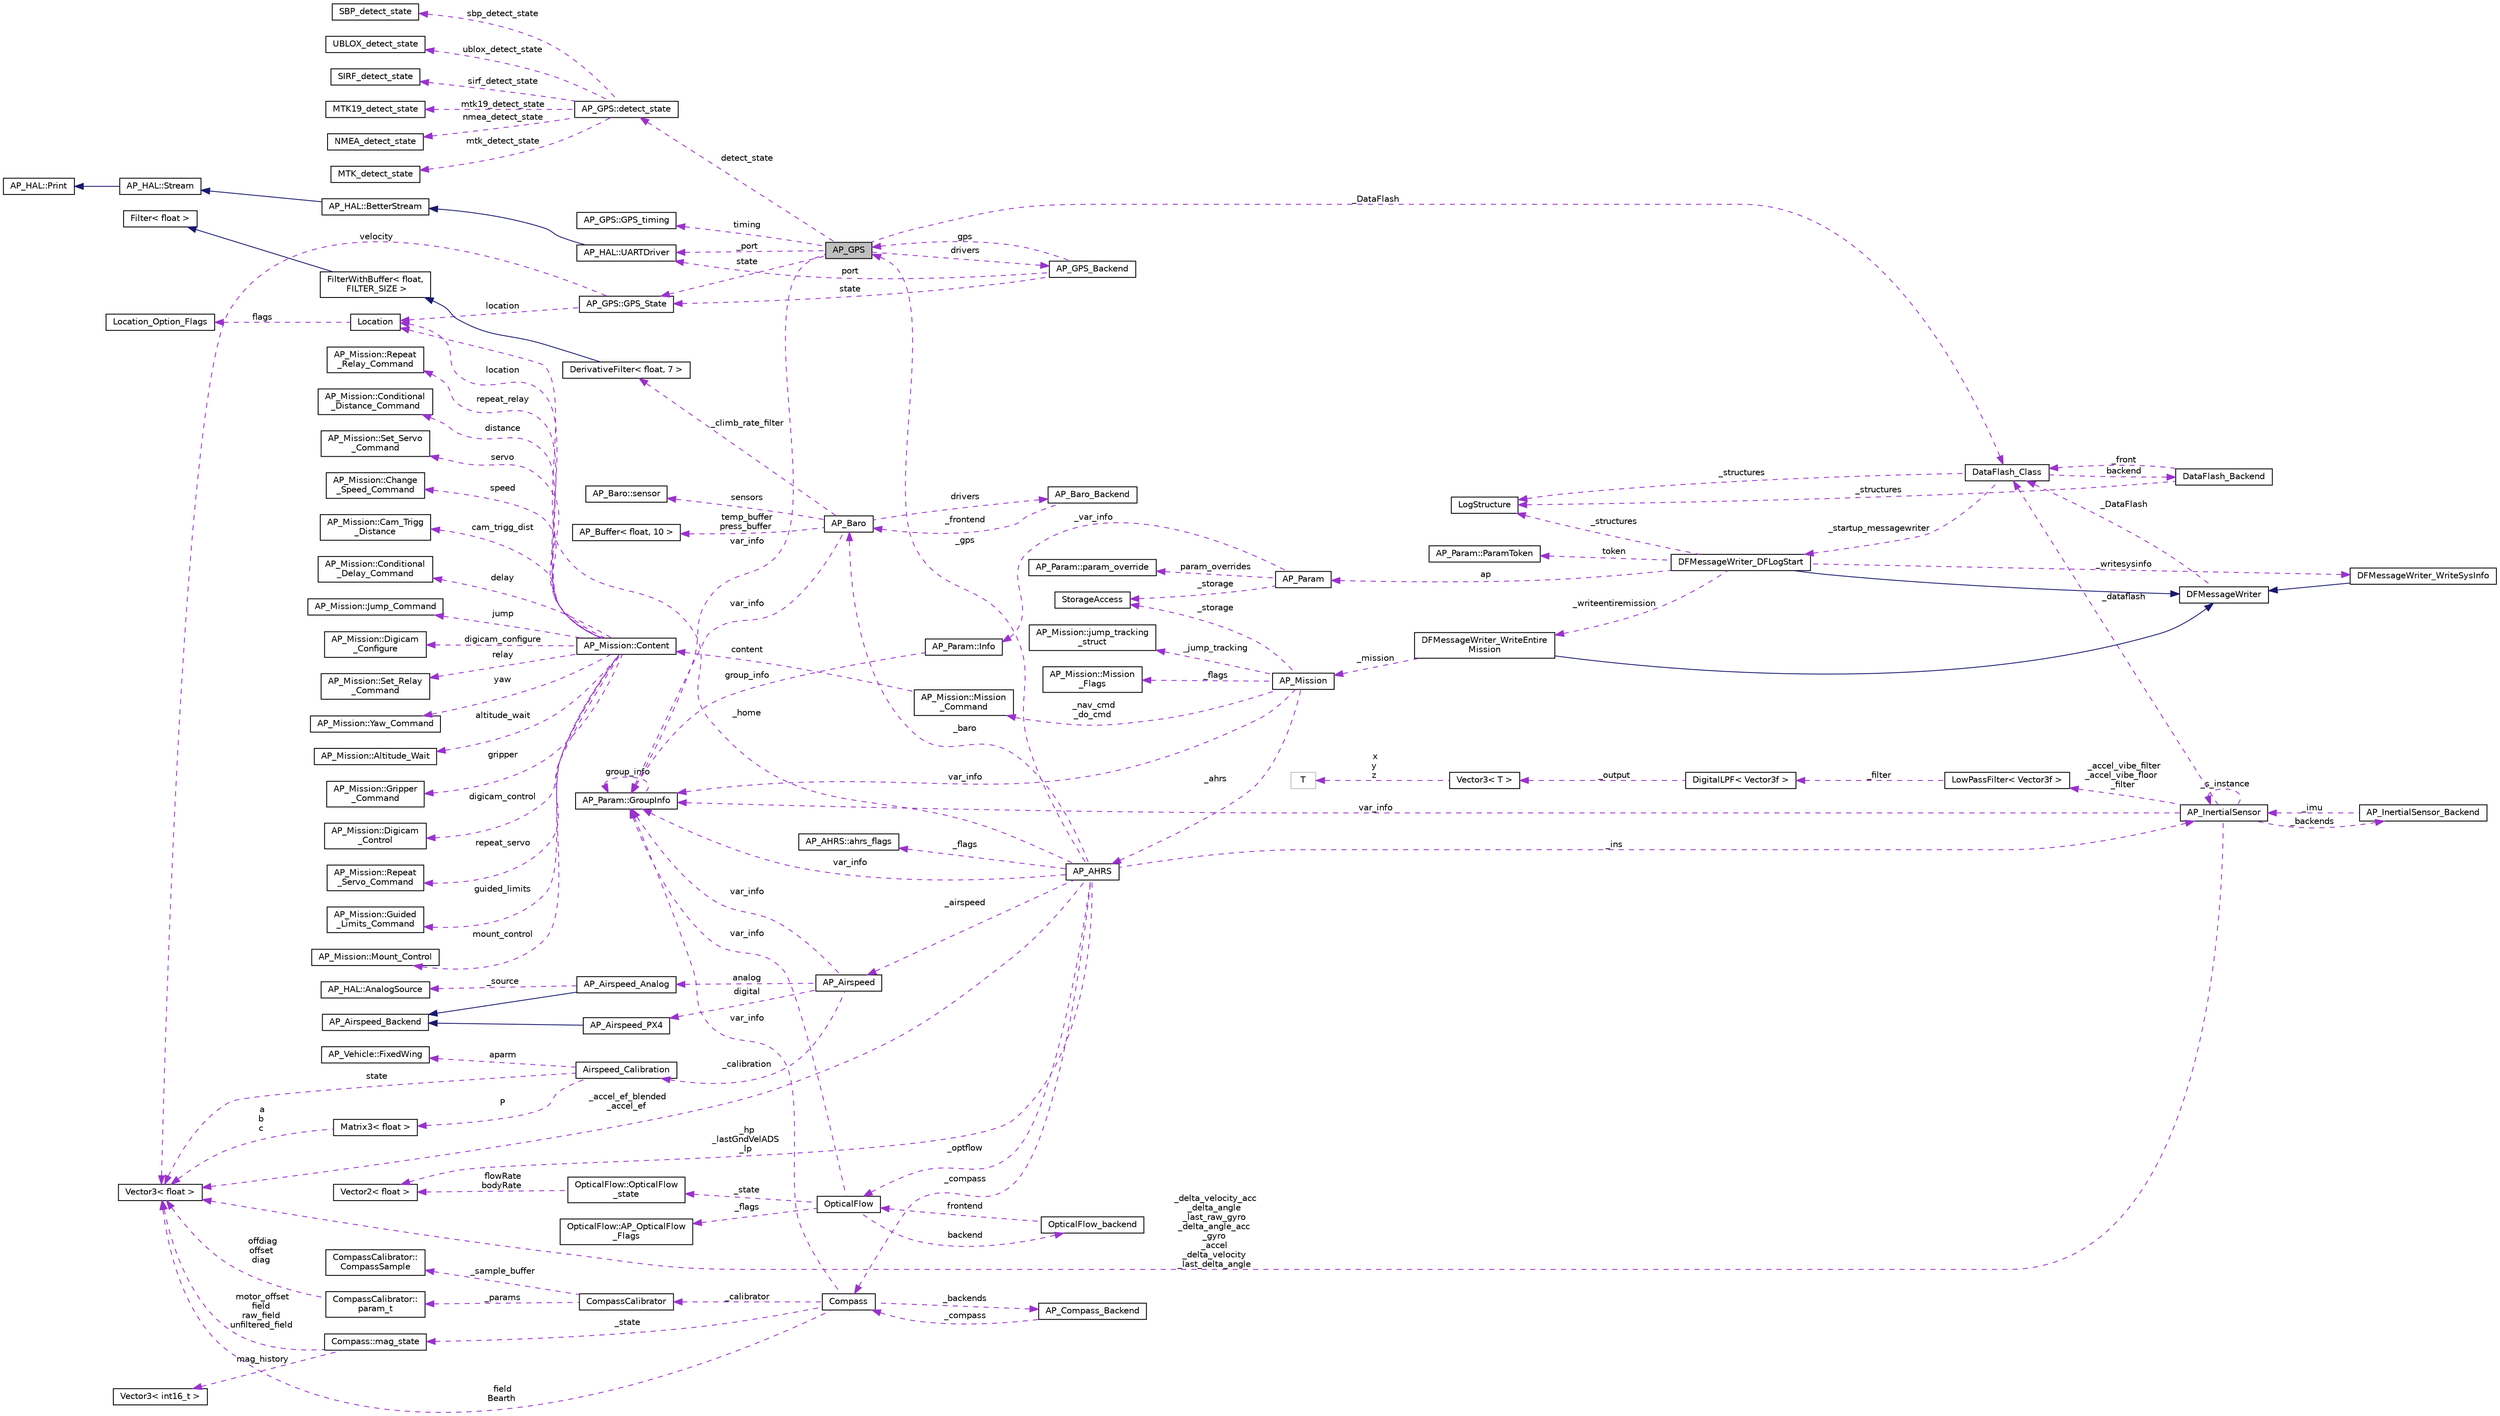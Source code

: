 digraph "AP_GPS"
{
 // INTERACTIVE_SVG=YES
  edge [fontname="Helvetica",fontsize="10",labelfontname="Helvetica",labelfontsize="10"];
  node [fontname="Helvetica",fontsize="10",shape=record];
  rankdir="LR";
  Node1 [label="AP_GPS",height=0.2,width=0.4,color="black", fillcolor="grey75", style="filled", fontcolor="black"];
  Node2 -> Node1 [dir="back",color="darkorchid3",fontsize="10",style="dashed",label=" detect_state" ,fontname="Helvetica"];
  Node2 [label="AP_GPS::detect_state",height=0.2,width=0.4,color="black", fillcolor="white", style="filled",URL="$structAP__GPS_1_1detect__state.html"];
  Node3 -> Node2 [dir="back",color="darkorchid3",fontsize="10",style="dashed",label=" sbp_detect_state" ,fontname="Helvetica"];
  Node3 [label="SBP_detect_state",height=0.2,width=0.4,color="black", fillcolor="white", style="filled",URL="$structSBP__detect__state.html"];
  Node4 -> Node2 [dir="back",color="darkorchid3",fontsize="10",style="dashed",label=" ublox_detect_state" ,fontname="Helvetica"];
  Node4 [label="UBLOX_detect_state",height=0.2,width=0.4,color="black", fillcolor="white", style="filled",URL="$structUBLOX__detect__state.html"];
  Node5 -> Node2 [dir="back",color="darkorchid3",fontsize="10",style="dashed",label=" sirf_detect_state" ,fontname="Helvetica"];
  Node5 [label="SIRF_detect_state",height=0.2,width=0.4,color="black", fillcolor="white", style="filled",URL="$structSIRF__detect__state.html"];
  Node6 -> Node2 [dir="back",color="darkorchid3",fontsize="10",style="dashed",label=" mtk19_detect_state" ,fontname="Helvetica"];
  Node6 [label="MTK19_detect_state",height=0.2,width=0.4,color="black", fillcolor="white", style="filled",URL="$structMTK19__detect__state.html"];
  Node7 -> Node2 [dir="back",color="darkorchid3",fontsize="10",style="dashed",label=" nmea_detect_state" ,fontname="Helvetica"];
  Node7 [label="NMEA_detect_state",height=0.2,width=0.4,color="black", fillcolor="white", style="filled",URL="$structNMEA__detect__state.html"];
  Node8 -> Node2 [dir="back",color="darkorchid3",fontsize="10",style="dashed",label=" mtk_detect_state" ,fontname="Helvetica"];
  Node8 [label="MTK_detect_state",height=0.2,width=0.4,color="black", fillcolor="white", style="filled",URL="$structMTK__detect__state.html"];
  Node9 -> Node1 [dir="back",color="darkorchid3",fontsize="10",style="dashed",label=" timing" ,fontname="Helvetica"];
  Node9 [label="AP_GPS::GPS_timing",height=0.2,width=0.4,color="black", fillcolor="white", style="filled",URL="$structAP__GPS_1_1GPS__timing.html"];
  Node10 -> Node1 [dir="back",color="darkorchid3",fontsize="10",style="dashed",label=" drivers" ,fontname="Helvetica"];
  Node10 [label="AP_GPS_Backend",height=0.2,width=0.4,color="black", fillcolor="white", style="filled",URL="$classAP__GPS__Backend.html"];
  Node11 -> Node10 [dir="back",color="darkorchid3",fontsize="10",style="dashed",label=" port" ,fontname="Helvetica"];
  Node11 [label="AP_HAL::UARTDriver",height=0.2,width=0.4,color="black", fillcolor="white", style="filled",URL="$classAP__HAL_1_1UARTDriver.html"];
  Node12 -> Node11 [dir="back",color="midnightblue",fontsize="10",style="solid",fontname="Helvetica"];
  Node12 [label="AP_HAL::BetterStream",height=0.2,width=0.4,color="black", fillcolor="white", style="filled",URL="$classAP__HAL_1_1BetterStream.html"];
  Node13 -> Node12 [dir="back",color="midnightblue",fontsize="10",style="solid",fontname="Helvetica"];
  Node13 [label="AP_HAL::Stream",height=0.2,width=0.4,color="black", fillcolor="white", style="filled",URL="$classAP__HAL_1_1Stream.html"];
  Node14 -> Node13 [dir="back",color="midnightblue",fontsize="10",style="solid",fontname="Helvetica"];
  Node14 [label="AP_HAL::Print",height=0.2,width=0.4,color="black", fillcolor="white", style="filled",URL="$classAP__HAL_1_1Print.html"];
  Node1 -> Node10 [dir="back",color="darkorchid3",fontsize="10",style="dashed",label=" gps" ,fontname="Helvetica"];
  Node15 -> Node10 [dir="back",color="darkorchid3",fontsize="10",style="dashed",label=" state" ,fontname="Helvetica"];
  Node15 [label="AP_GPS::GPS_State",height=0.2,width=0.4,color="black", fillcolor="white", style="filled",URL="$structAP__GPS_1_1GPS__State.html"];
  Node16 -> Node15 [dir="back",color="darkorchid3",fontsize="10",style="dashed",label=" velocity" ,fontname="Helvetica"];
  Node16 [label="Vector3\< float \>",height=0.2,width=0.4,color="black", fillcolor="white", style="filled",URL="$classVector3.html"];
  Node17 -> Node15 [dir="back",color="darkorchid3",fontsize="10",style="dashed",label=" location" ,fontname="Helvetica"];
  Node17 [label="Location",height=0.2,width=0.4,color="black", fillcolor="white", style="filled",URL="$structLocation.html"];
  Node18 -> Node17 [dir="back",color="darkorchid3",fontsize="10",style="dashed",label=" flags" ,fontname="Helvetica"];
  Node18 [label="Location_Option_Flags",height=0.2,width=0.4,color="black", fillcolor="white", style="filled",URL="$structLocation__Option__Flags.html"];
  Node19 -> Node1 [dir="back",color="darkorchid3",fontsize="10",style="dashed",label=" _DataFlash" ,fontname="Helvetica"];
  Node19 [label="DataFlash_Class",height=0.2,width=0.4,color="black", fillcolor="white", style="filled",URL="$classDataFlash__Class.html"];
  Node20 -> Node19 [dir="back",color="darkorchid3",fontsize="10",style="dashed",label=" _structures" ,fontname="Helvetica"];
  Node20 [label="LogStructure",height=0.2,width=0.4,color="black", fillcolor="white", style="filled",URL="$structLogStructure.html"];
  Node21 -> Node19 [dir="back",color="darkorchid3",fontsize="10",style="dashed",label=" backend" ,fontname="Helvetica"];
  Node21 [label="DataFlash_Backend",height=0.2,width=0.4,color="black", fillcolor="white", style="filled",URL="$classDataFlash__Backend.html"];
  Node20 -> Node21 [dir="back",color="darkorchid3",fontsize="10",style="dashed",label=" _structures" ,fontname="Helvetica"];
  Node19 -> Node21 [dir="back",color="darkorchid3",fontsize="10",style="dashed",label=" _front" ,fontname="Helvetica"];
  Node22 -> Node19 [dir="back",color="darkorchid3",fontsize="10",style="dashed",label=" _startup_messagewriter" ,fontname="Helvetica"];
  Node22 [label="DFMessageWriter_DFLogStart",height=0.2,width=0.4,color="black", fillcolor="white", style="filled",URL="$classDFMessageWriter__DFLogStart.html"];
  Node23 -> Node22 [dir="back",color="midnightblue",fontsize="10",style="solid",fontname="Helvetica"];
  Node23 [label="DFMessageWriter",height=0.2,width=0.4,color="black", fillcolor="white", style="filled",URL="$classDFMessageWriter.html"];
  Node19 -> Node23 [dir="back",color="darkorchid3",fontsize="10",style="dashed",label=" _DataFlash" ,fontname="Helvetica"];
  Node24 -> Node22 [dir="back",color="darkorchid3",fontsize="10",style="dashed",label=" _writeentiremission" ,fontname="Helvetica"];
  Node24 [label="DFMessageWriter_WriteEntire\lMission",height=0.2,width=0.4,color="black", fillcolor="white", style="filled",URL="$classDFMessageWriter__WriteEntireMission.html"];
  Node23 -> Node24 [dir="back",color="midnightblue",fontsize="10",style="solid",fontname="Helvetica"];
  Node25 -> Node24 [dir="back",color="darkorchid3",fontsize="10",style="dashed",label=" _mission" ,fontname="Helvetica"];
  Node25 [label="AP_Mission",height=0.2,width=0.4,color="black", fillcolor="white", style="filled",URL="$classAP__Mission.html",tooltip="Object managing Mission. "];
  Node26 -> Node25 [dir="back",color="darkorchid3",fontsize="10",style="dashed",label=" _storage" ,fontname="Helvetica"];
  Node26 [label="StorageAccess",height=0.2,width=0.4,color="black", fillcolor="white", style="filled",URL="$classStorageAccess.html"];
  Node27 -> Node25 [dir="back",color="darkorchid3",fontsize="10",style="dashed",label=" _nav_cmd\n_do_cmd" ,fontname="Helvetica"];
  Node27 [label="AP_Mission::Mission\l_Command",height=0.2,width=0.4,color="black", fillcolor="white", style="filled",URL="$structAP__Mission_1_1Mission__Command.html"];
  Node28 -> Node27 [dir="back",color="darkorchid3",fontsize="10",style="dashed",label=" content" ,fontname="Helvetica"];
  Node28 [label="AP_Mission::Content",height=0.2,width=0.4,color="black", fillcolor="white", style="filled",URL="$unionAP__Mission_1_1Content.html"];
  Node29 -> Node28 [dir="back",color="darkorchid3",fontsize="10",style="dashed",label=" guided_limits" ,fontname="Helvetica"];
  Node29 [label="AP_Mission::Guided\l_Limits_Command",height=0.2,width=0.4,color="black", fillcolor="white", style="filled",URL="$structAP__Mission_1_1Guided__Limits__Command.html"];
  Node30 -> Node28 [dir="back",color="darkorchid3",fontsize="10",style="dashed",label=" mount_control" ,fontname="Helvetica"];
  Node30 [label="AP_Mission::Mount_Control",height=0.2,width=0.4,color="black", fillcolor="white", style="filled",URL="$structAP__Mission_1_1Mount__Control.html"];
  Node31 -> Node28 [dir="back",color="darkorchid3",fontsize="10",style="dashed",label=" repeat_relay" ,fontname="Helvetica"];
  Node31 [label="AP_Mission::Repeat\l_Relay_Command",height=0.2,width=0.4,color="black", fillcolor="white", style="filled",URL="$structAP__Mission_1_1Repeat__Relay__Command.html"];
  Node32 -> Node28 [dir="back",color="darkorchid3",fontsize="10",style="dashed",label=" distance" ,fontname="Helvetica"];
  Node32 [label="AP_Mission::Conditional\l_Distance_Command",height=0.2,width=0.4,color="black", fillcolor="white", style="filled",URL="$structAP__Mission_1_1Conditional__Distance__Command.html"];
  Node33 -> Node28 [dir="back",color="darkorchid3",fontsize="10",style="dashed",label=" servo" ,fontname="Helvetica"];
  Node33 [label="AP_Mission::Set_Servo\l_Command",height=0.2,width=0.4,color="black", fillcolor="white", style="filled",URL="$structAP__Mission_1_1Set__Servo__Command.html"];
  Node34 -> Node28 [dir="back",color="darkorchid3",fontsize="10",style="dashed",label=" speed" ,fontname="Helvetica"];
  Node34 [label="AP_Mission::Change\l_Speed_Command",height=0.2,width=0.4,color="black", fillcolor="white", style="filled",URL="$structAP__Mission_1_1Change__Speed__Command.html"];
  Node35 -> Node28 [dir="back",color="darkorchid3",fontsize="10",style="dashed",label=" cam_trigg_dist" ,fontname="Helvetica"];
  Node35 [label="AP_Mission::Cam_Trigg\l_Distance",height=0.2,width=0.4,color="black", fillcolor="white", style="filled",URL="$structAP__Mission_1_1Cam__Trigg__Distance.html"];
  Node36 -> Node28 [dir="back",color="darkorchid3",fontsize="10",style="dashed",label=" delay" ,fontname="Helvetica"];
  Node36 [label="AP_Mission::Conditional\l_Delay_Command",height=0.2,width=0.4,color="black", fillcolor="white", style="filled",URL="$structAP__Mission_1_1Conditional__Delay__Command.html"];
  Node37 -> Node28 [dir="back",color="darkorchid3",fontsize="10",style="dashed",label=" jump" ,fontname="Helvetica"];
  Node37 [label="AP_Mission::Jump_Command",height=0.2,width=0.4,color="black", fillcolor="white", style="filled",URL="$structAP__Mission_1_1Jump__Command.html"];
  Node17 -> Node28 [dir="back",color="darkorchid3",fontsize="10",style="dashed",label=" location" ,fontname="Helvetica"];
  Node38 -> Node28 [dir="back",color="darkorchid3",fontsize="10",style="dashed",label=" digicam_configure" ,fontname="Helvetica"];
  Node38 [label="AP_Mission::Digicam\l_Configure",height=0.2,width=0.4,color="black", fillcolor="white", style="filled",URL="$structAP__Mission_1_1Digicam__Configure.html"];
  Node39 -> Node28 [dir="back",color="darkorchid3",fontsize="10",style="dashed",label=" relay" ,fontname="Helvetica"];
  Node39 [label="AP_Mission::Set_Relay\l_Command",height=0.2,width=0.4,color="black", fillcolor="white", style="filled",URL="$structAP__Mission_1_1Set__Relay__Command.html"];
  Node40 -> Node28 [dir="back",color="darkorchid3",fontsize="10",style="dashed",label=" yaw" ,fontname="Helvetica"];
  Node40 [label="AP_Mission::Yaw_Command",height=0.2,width=0.4,color="black", fillcolor="white", style="filled",URL="$structAP__Mission_1_1Yaw__Command.html"];
  Node41 -> Node28 [dir="back",color="darkorchid3",fontsize="10",style="dashed",label=" altitude_wait" ,fontname="Helvetica"];
  Node41 [label="AP_Mission::Altitude_Wait",height=0.2,width=0.4,color="black", fillcolor="white", style="filled",URL="$structAP__Mission_1_1Altitude__Wait.html"];
  Node42 -> Node28 [dir="back",color="darkorchid3",fontsize="10",style="dashed",label=" gripper" ,fontname="Helvetica"];
  Node42 [label="AP_Mission::Gripper\l_Command",height=0.2,width=0.4,color="black", fillcolor="white", style="filled",URL="$structAP__Mission_1_1Gripper__Command.html"];
  Node43 -> Node28 [dir="back",color="darkorchid3",fontsize="10",style="dashed",label=" digicam_control" ,fontname="Helvetica"];
  Node43 [label="AP_Mission::Digicam\l_Control",height=0.2,width=0.4,color="black", fillcolor="white", style="filled",URL="$structAP__Mission_1_1Digicam__Control.html"];
  Node44 -> Node28 [dir="back",color="darkorchid3",fontsize="10",style="dashed",label=" repeat_servo" ,fontname="Helvetica"];
  Node44 [label="AP_Mission::Repeat\l_Servo_Command",height=0.2,width=0.4,color="black", fillcolor="white", style="filled",URL="$structAP__Mission_1_1Repeat__Servo__Command.html"];
  Node45 -> Node25 [dir="back",color="darkorchid3",fontsize="10",style="dashed",label=" var_info" ,fontname="Helvetica"];
  Node45 [label="AP_Param::GroupInfo",height=0.2,width=0.4,color="black", fillcolor="white", style="filled",URL="$structAP__Param_1_1GroupInfo.html"];
  Node45 -> Node45 [dir="back",color="darkorchid3",fontsize="10",style="dashed",label=" group_info" ,fontname="Helvetica"];
  Node46 -> Node25 [dir="back",color="darkorchid3",fontsize="10",style="dashed",label=" _flags" ,fontname="Helvetica"];
  Node46 [label="AP_Mission::Mission\l_Flags",height=0.2,width=0.4,color="black", fillcolor="white", style="filled",URL="$structAP__Mission_1_1Mission__Flags.html"];
  Node47 -> Node25 [dir="back",color="darkorchid3",fontsize="10",style="dashed",label=" _ahrs" ,fontname="Helvetica"];
  Node47 [label="AP_AHRS",height=0.2,width=0.4,color="black", fillcolor="white", style="filled",URL="$classAP__AHRS.html"];
  Node48 -> Node47 [dir="back",color="darkorchid3",fontsize="10",style="dashed",label=" _flags" ,fontname="Helvetica"];
  Node48 [label="AP_AHRS::ahrs_flags",height=0.2,width=0.4,color="black", fillcolor="white", style="filled",URL="$structAP__AHRS_1_1ahrs__flags.html"];
  Node49 -> Node47 [dir="back",color="darkorchid3",fontsize="10",style="dashed",label=" _baro" ,fontname="Helvetica"];
  Node49 [label="AP_Baro",height=0.2,width=0.4,color="black", fillcolor="white", style="filled",URL="$classAP__Baro.html"];
  Node50 -> Node49 [dir="back",color="darkorchid3",fontsize="10",style="dashed",label=" sensors" ,fontname="Helvetica"];
  Node50 [label="AP_Baro::sensor",height=0.2,width=0.4,color="black", fillcolor="white", style="filled",URL="$structAP__Baro_1_1sensor.html"];
  Node51 -> Node49 [dir="back",color="darkorchid3",fontsize="10",style="dashed",label=" temp_buffer\npress_buffer" ,fontname="Helvetica"];
  Node51 [label="AP_Buffer\< float, 10 \>",height=0.2,width=0.4,color="black", fillcolor="white", style="filled",URL="$classAP__Buffer.html"];
  Node52 -> Node49 [dir="back",color="darkorchid3",fontsize="10",style="dashed",label=" _climb_rate_filter" ,fontname="Helvetica"];
  Node52 [label="DerivativeFilter\< float, 7 \>",height=0.2,width=0.4,color="black", fillcolor="white", style="filled",URL="$classDerivativeFilter.html"];
  Node53 -> Node52 [dir="back",color="midnightblue",fontsize="10",style="solid",fontname="Helvetica"];
  Node53 [label="FilterWithBuffer\< float,\l FILTER_SIZE \>",height=0.2,width=0.4,color="black", fillcolor="white", style="filled",URL="$classFilterWithBuffer.html"];
  Node54 -> Node53 [dir="back",color="midnightblue",fontsize="10",style="solid",fontname="Helvetica"];
  Node54 [label="Filter\< float \>",height=0.2,width=0.4,color="black", fillcolor="white", style="filled",URL="$classFilter.html"];
  Node45 -> Node49 [dir="back",color="darkorchid3",fontsize="10",style="dashed",label=" var_info" ,fontname="Helvetica"];
  Node55 -> Node49 [dir="back",color="darkorchid3",fontsize="10",style="dashed",label=" drivers" ,fontname="Helvetica"];
  Node55 [label="AP_Baro_Backend",height=0.2,width=0.4,color="black", fillcolor="white", style="filled",URL="$classAP__Baro__Backend.html",tooltip="-*- tab-width: 4; Mode: C++; c-basic-offset: 4; indent-tabs-mode: nil -*- "];
  Node49 -> Node55 [dir="back",color="darkorchid3",fontsize="10",style="dashed",label=" _frontend" ,fontname="Helvetica"];
  Node56 -> Node47 [dir="back",color="darkorchid3",fontsize="10",style="dashed",label=" _optflow" ,fontname="Helvetica"];
  Node56 [label="OpticalFlow",height=0.2,width=0.4,color="black", fillcolor="white", style="filled",URL="$classOpticalFlow.html"];
  Node45 -> Node56 [dir="back",color="darkorchid3",fontsize="10",style="dashed",label=" var_info" ,fontname="Helvetica"];
  Node57 -> Node56 [dir="back",color="darkorchid3",fontsize="10",style="dashed",label=" _state" ,fontname="Helvetica"];
  Node57 [label="OpticalFlow::OpticalFlow\l_state",height=0.2,width=0.4,color="black", fillcolor="white", style="filled",URL="$structOpticalFlow_1_1OpticalFlow__state.html"];
  Node58 -> Node57 [dir="back",color="darkorchid3",fontsize="10",style="dashed",label=" flowRate\nbodyRate" ,fontname="Helvetica"];
  Node58 [label="Vector2\< float \>",height=0.2,width=0.4,color="black", fillcolor="white", style="filled",URL="$structVector2.html"];
  Node59 -> Node56 [dir="back",color="darkorchid3",fontsize="10",style="dashed",label=" backend" ,fontname="Helvetica"];
  Node59 [label="OpticalFlow_backend",height=0.2,width=0.4,color="black", fillcolor="white", style="filled",URL="$classOpticalFlow__backend.html"];
  Node56 -> Node59 [dir="back",color="darkorchid3",fontsize="10",style="dashed",label=" frontend" ,fontname="Helvetica"];
  Node60 -> Node56 [dir="back",color="darkorchid3",fontsize="10",style="dashed",label=" _flags" ,fontname="Helvetica"];
  Node60 [label="OpticalFlow::AP_OpticalFlow\l_Flags",height=0.2,width=0.4,color="black", fillcolor="white", style="filled",URL="$structOpticalFlow_1_1AP__OpticalFlow__Flags.html"];
  Node45 -> Node47 [dir="back",color="darkorchid3",fontsize="10",style="dashed",label=" var_info" ,fontname="Helvetica"];
  Node16 -> Node47 [dir="back",color="darkorchid3",fontsize="10",style="dashed",label=" _accel_ef_blended\n_accel_ef" ,fontname="Helvetica"];
  Node61 -> Node47 [dir="back",color="darkorchid3",fontsize="10",style="dashed",label=" _ins" ,fontname="Helvetica"];
  Node61 [label="AP_InertialSensor",height=0.2,width=0.4,color="black", fillcolor="white", style="filled",URL="$classAP__InertialSensor.html"];
  Node62 -> Node61 [dir="back",color="darkorchid3",fontsize="10",style="dashed",label=" _accel_vibe_filter\n_accel_vibe_floor\l_filter" ,fontname="Helvetica"];
  Node62 [label="LowPassFilter\< Vector3f \>",height=0.2,width=0.4,color="black", fillcolor="white", style="filled",URL="$classLowPassFilter.html"];
  Node63 -> Node62 [dir="back",color="darkorchid3",fontsize="10",style="dashed",label=" _filter" ,fontname="Helvetica"];
  Node63 [label="DigitalLPF\< Vector3f \>",height=0.2,width=0.4,color="black", fillcolor="white", style="filled",URL="$classDigitalLPF.html"];
  Node64 -> Node63 [dir="back",color="darkorchid3",fontsize="10",style="dashed",label=" _output" ,fontname="Helvetica"];
  Node64 [label="Vector3\< T \>",height=0.2,width=0.4,color="black", fillcolor="white", style="filled",URL="$classVector3.html"];
  Node65 -> Node64 [dir="back",color="darkorchid3",fontsize="10",style="dashed",label=" x\ny\nz" ,fontname="Helvetica"];
  Node65 [label="T",height=0.2,width=0.4,color="grey75", fillcolor="white", style="filled"];
  Node66 -> Node61 [dir="back",color="darkorchid3",fontsize="10",style="dashed",label=" _backends" ,fontname="Helvetica"];
  Node66 [label="AP_InertialSensor_Backend",height=0.2,width=0.4,color="black", fillcolor="white", style="filled",URL="$classAP__InertialSensor__Backend.html"];
  Node61 -> Node66 [dir="back",color="darkorchid3",fontsize="10",style="dashed",label=" _imu" ,fontname="Helvetica"];
  Node19 -> Node61 [dir="back",color="darkorchid3",fontsize="10",style="dashed",label=" _dataflash" ,fontname="Helvetica"];
  Node45 -> Node61 [dir="back",color="darkorchid3",fontsize="10",style="dashed",label=" var_info" ,fontname="Helvetica"];
  Node61 -> Node61 [dir="back",color="darkorchid3",fontsize="10",style="dashed",label=" _s_instance" ,fontname="Helvetica"];
  Node16 -> Node61 [dir="back",color="darkorchid3",fontsize="10",style="dashed",label=" _delta_velocity_acc\n_delta_angle\n_last_raw_gyro\n_delta_angle_acc\n_gyro\n_accel\n_delta_velocity\n_last_delta_angle" ,fontname="Helvetica"];
  Node67 -> Node47 [dir="back",color="darkorchid3",fontsize="10",style="dashed",label=" _airspeed" ,fontname="Helvetica"];
  Node67 [label="AP_Airspeed",height=0.2,width=0.4,color="black", fillcolor="white", style="filled",URL="$classAP__Airspeed.html"];
  Node68 -> Node67 [dir="back",color="darkorchid3",fontsize="10",style="dashed",label=" analog" ,fontname="Helvetica"];
  Node68 [label="AP_Airspeed_Analog",height=0.2,width=0.4,color="black", fillcolor="white", style="filled",URL="$classAP__Airspeed__Analog.html",tooltip="-*- tab-width: 4; Mode: C++; c-basic-offset: 4; indent-tabs-mode: nil -*- "];
  Node69 -> Node68 [dir="back",color="midnightblue",fontsize="10",style="solid",fontname="Helvetica"];
  Node69 [label="AP_Airspeed_Backend",height=0.2,width=0.4,color="black", fillcolor="white", style="filled",URL="$classAP__Airspeed__Backend.html",tooltip="-*- tab-width: 4; Mode: C++; c-basic-offset: 4; indent-tabs-mode: nil -*- "];
  Node70 -> Node68 [dir="back",color="darkorchid3",fontsize="10",style="dashed",label=" _source" ,fontname="Helvetica"];
  Node70 [label="AP_HAL::AnalogSource",height=0.2,width=0.4,color="black", fillcolor="white", style="filled",URL="$classAP__HAL_1_1AnalogSource.html"];
  Node45 -> Node67 [dir="back",color="darkorchid3",fontsize="10",style="dashed",label=" var_info" ,fontname="Helvetica"];
  Node71 -> Node67 [dir="back",color="darkorchid3",fontsize="10",style="dashed",label=" digital" ,fontname="Helvetica"];
  Node71 [label="AP_Airspeed_PX4",height=0.2,width=0.4,color="black", fillcolor="white", style="filled",URL="$classAP__Airspeed__PX4.html",tooltip="-*- tab-width: 4; Mode: C++; c-basic-offset: 4; indent-tabs-mode: nil -*- "];
  Node69 -> Node71 [dir="back",color="midnightblue",fontsize="10",style="solid",fontname="Helvetica"];
  Node72 -> Node67 [dir="back",color="darkorchid3",fontsize="10",style="dashed",label=" _calibration" ,fontname="Helvetica"];
  Node72 [label="Airspeed_Calibration",height=0.2,width=0.4,color="black", fillcolor="white", style="filled",URL="$classAirspeed__Calibration.html",tooltip="-*- tab-width: 4; Mode: C++; c-basic-offset: 4; indent-tabs-mode: nil -*- "];
  Node73 -> Node72 [dir="back",color="darkorchid3",fontsize="10",style="dashed",label=" P" ,fontname="Helvetica"];
  Node73 [label="Matrix3\< float \>",height=0.2,width=0.4,color="black", fillcolor="white", style="filled",URL="$classMatrix3.html"];
  Node16 -> Node73 [dir="back",color="darkorchid3",fontsize="10",style="dashed",label=" a\nb\nc" ,fontname="Helvetica"];
  Node16 -> Node72 [dir="back",color="darkorchid3",fontsize="10",style="dashed",label=" state" ,fontname="Helvetica"];
  Node74 -> Node72 [dir="back",color="darkorchid3",fontsize="10",style="dashed",label=" aparm" ,fontname="Helvetica"];
  Node74 [label="AP_Vehicle::FixedWing",height=0.2,width=0.4,color="black", fillcolor="white", style="filled",URL="$structAP__Vehicle_1_1FixedWing.html"];
  Node58 -> Node47 [dir="back",color="darkorchid3",fontsize="10",style="dashed",label=" _hp\n_lastGndVelADS\n_lp" ,fontname="Helvetica"];
  Node1 -> Node47 [dir="back",color="darkorchid3",fontsize="10",style="dashed",label=" _gps" ,fontname="Helvetica"];
  Node17 -> Node47 [dir="back",color="darkorchid3",fontsize="10",style="dashed",label=" _home" ,fontname="Helvetica"];
  Node75 -> Node47 [dir="back",color="darkorchid3",fontsize="10",style="dashed",label=" _compass" ,fontname="Helvetica"];
  Node75 [label="Compass",height=0.2,width=0.4,color="black", fillcolor="white", style="filled",URL="$classCompass.html"];
  Node45 -> Node75 [dir="back",color="darkorchid3",fontsize="10",style="dashed",label=" var_info" ,fontname="Helvetica"];
  Node16 -> Node75 [dir="back",color="darkorchid3",fontsize="10",style="dashed",label=" field\nBearth" ,fontname="Helvetica"];
  Node76 -> Node75 [dir="back",color="darkorchid3",fontsize="10",style="dashed",label=" _calibrator" ,fontname="Helvetica"];
  Node76 [label="CompassCalibrator",height=0.2,width=0.4,color="black", fillcolor="white", style="filled",URL="$classCompassCalibrator.html"];
  Node77 -> Node76 [dir="back",color="darkorchid3",fontsize="10",style="dashed",label=" _params" ,fontname="Helvetica"];
  Node77 [label="CompassCalibrator::\lparam_t",height=0.2,width=0.4,color="black", fillcolor="white", style="filled",URL="$classCompassCalibrator_1_1param__t.html"];
  Node16 -> Node77 [dir="back",color="darkorchid3",fontsize="10",style="dashed",label=" offdiag\noffset\ndiag" ,fontname="Helvetica"];
  Node78 -> Node76 [dir="back",color="darkorchid3",fontsize="10",style="dashed",label=" _sample_buffer" ,fontname="Helvetica"];
  Node78 [label="CompassCalibrator::\lCompassSample",height=0.2,width=0.4,color="black", fillcolor="white", style="filled",URL="$classCompassCalibrator_1_1CompassSample.html"];
  Node79 -> Node75 [dir="back",color="darkorchid3",fontsize="10",style="dashed",label=" _backends" ,fontname="Helvetica"];
  Node79 [label="AP_Compass_Backend",height=0.2,width=0.4,color="black", fillcolor="white", style="filled",URL="$classAP__Compass__Backend.html"];
  Node75 -> Node79 [dir="back",color="darkorchid3",fontsize="10",style="dashed",label=" _compass" ,fontname="Helvetica"];
  Node80 -> Node75 [dir="back",color="darkorchid3",fontsize="10",style="dashed",label=" _state" ,fontname="Helvetica"];
  Node80 [label="Compass::mag_state",height=0.2,width=0.4,color="black", fillcolor="white", style="filled",URL="$structCompass_1_1mag__state.html"];
  Node16 -> Node80 [dir="back",color="darkorchid3",fontsize="10",style="dashed",label=" motor_offset\nfield\nraw_field\nunfiltered_field" ,fontname="Helvetica"];
  Node81 -> Node80 [dir="back",color="darkorchid3",fontsize="10",style="dashed",label=" mag_history" ,fontname="Helvetica"];
  Node81 [label="Vector3\< int16_t \>",height=0.2,width=0.4,color="black", fillcolor="white", style="filled",URL="$classVector3.html"];
  Node82 -> Node25 [dir="back",color="darkorchid3",fontsize="10",style="dashed",label=" _jump_tracking" ,fontname="Helvetica"];
  Node82 [label="AP_Mission::jump_tracking\l_struct",height=0.2,width=0.4,color="black", fillcolor="white", style="filled",URL="$structAP__Mission_1_1jump__tracking__struct.html"];
  Node83 -> Node22 [dir="back",color="darkorchid3",fontsize="10",style="dashed",label=" _writesysinfo" ,fontname="Helvetica"];
  Node83 [label="DFMessageWriter_WriteSysInfo",height=0.2,width=0.4,color="black", fillcolor="white", style="filled",URL="$classDFMessageWriter__WriteSysInfo.html"];
  Node23 -> Node83 [dir="back",color="midnightblue",fontsize="10",style="solid",fontname="Helvetica"];
  Node84 -> Node22 [dir="back",color="darkorchid3",fontsize="10",style="dashed",label=" token" ,fontname="Helvetica"];
  Node84 [label="AP_Param::ParamToken",height=0.2,width=0.4,color="black", fillcolor="white", style="filled",URL="$structAP__Param_1_1ParamToken.html"];
  Node20 -> Node22 [dir="back",color="darkorchid3",fontsize="10",style="dashed",label=" _structures" ,fontname="Helvetica"];
  Node85 -> Node22 [dir="back",color="darkorchid3",fontsize="10",style="dashed",label=" ap" ,fontname="Helvetica"];
  Node85 [label="AP_Param",height=0.2,width=0.4,color="black", fillcolor="white", style="filled",URL="$classAP__Param.html"];
  Node26 -> Node85 [dir="back",color="darkorchid3",fontsize="10",style="dashed",label=" _storage" ,fontname="Helvetica"];
  Node86 -> Node85 [dir="back",color="darkorchid3",fontsize="10",style="dashed",label=" _var_info" ,fontname="Helvetica"];
  Node86 [label="AP_Param::Info",height=0.2,width=0.4,color="black", fillcolor="white", style="filled",URL="$structAP__Param_1_1Info.html"];
  Node45 -> Node86 [dir="back",color="darkorchid3",fontsize="10",style="dashed",label=" group_info" ,fontname="Helvetica"];
  Node87 -> Node85 [dir="back",color="darkorchid3",fontsize="10",style="dashed",label=" param_overrides" ,fontname="Helvetica"];
  Node87 [label="AP_Param::param_override",height=0.2,width=0.4,color="black", fillcolor="white", style="filled",URL="$structAP__Param_1_1param__override.html"];
  Node11 -> Node1 [dir="back",color="darkorchid3",fontsize="10",style="dashed",label=" _port" ,fontname="Helvetica"];
  Node45 -> Node1 [dir="back",color="darkorchid3",fontsize="10",style="dashed",label=" var_info" ,fontname="Helvetica"];
  Node15 -> Node1 [dir="back",color="darkorchid3",fontsize="10",style="dashed",label=" state" ,fontname="Helvetica"];
}
